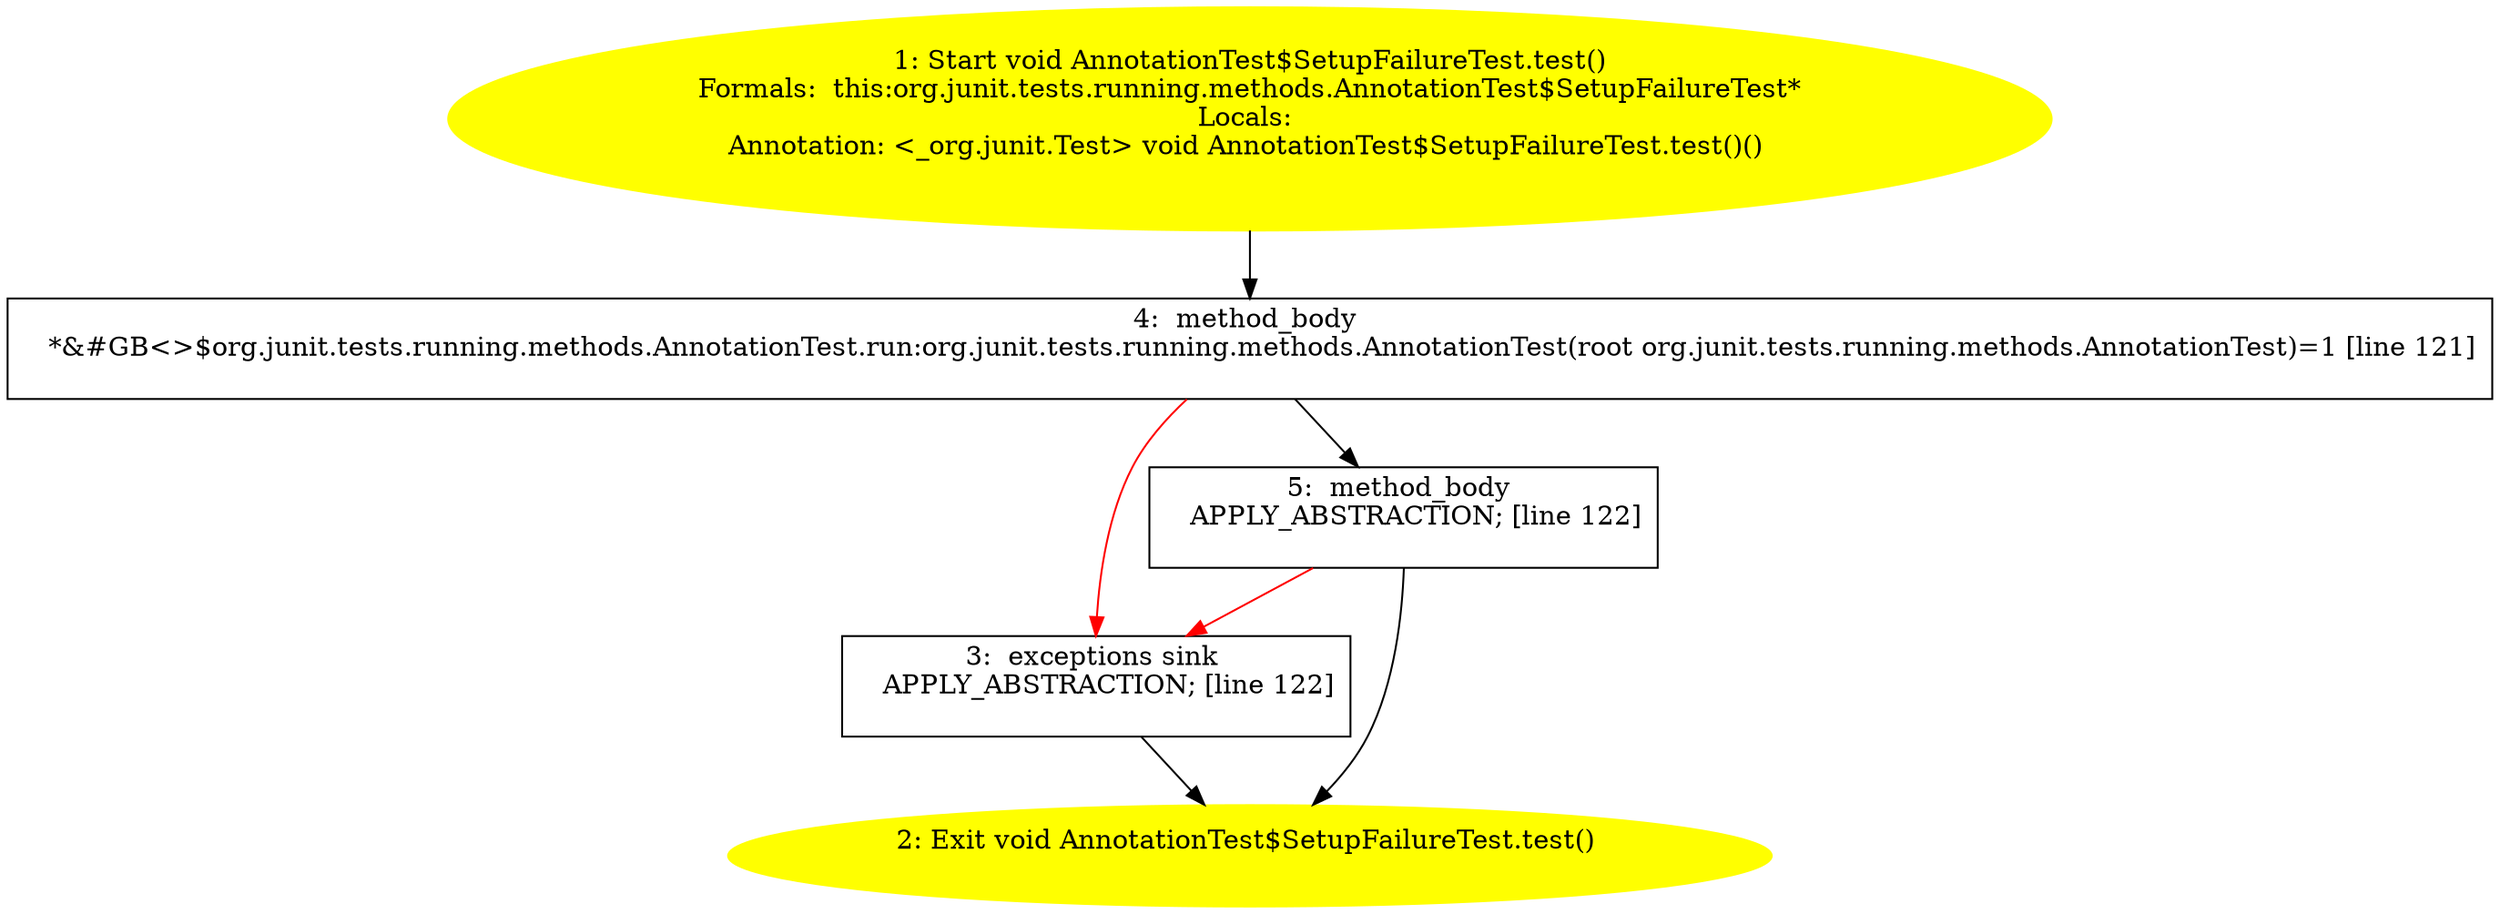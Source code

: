 /* @generated */
digraph cfg {
"org.junit.tests.running.methods.AnnotationTest$SetupFailureTest.test():void.910b4eeb598ffb38b32af9e12f3df61a_1" [label="1: Start void AnnotationTest$SetupFailureTest.test()\nFormals:  this:org.junit.tests.running.methods.AnnotationTest$SetupFailureTest*\nLocals: \nAnnotation: <_org.junit.Test> void AnnotationTest$SetupFailureTest.test()() \n  " color=yellow style=filled]
	

	 "org.junit.tests.running.methods.AnnotationTest$SetupFailureTest.test():void.910b4eeb598ffb38b32af9e12f3df61a_1" -> "org.junit.tests.running.methods.AnnotationTest$SetupFailureTest.test():void.910b4eeb598ffb38b32af9e12f3df61a_4" ;
"org.junit.tests.running.methods.AnnotationTest$SetupFailureTest.test():void.910b4eeb598ffb38b32af9e12f3df61a_2" [label="2: Exit void AnnotationTest$SetupFailureTest.test() \n  " color=yellow style=filled]
	

"org.junit.tests.running.methods.AnnotationTest$SetupFailureTest.test():void.910b4eeb598ffb38b32af9e12f3df61a_3" [label="3:  exceptions sink \n   APPLY_ABSTRACTION; [line 122]\n " shape="box"]
	

	 "org.junit.tests.running.methods.AnnotationTest$SetupFailureTest.test():void.910b4eeb598ffb38b32af9e12f3df61a_3" -> "org.junit.tests.running.methods.AnnotationTest$SetupFailureTest.test():void.910b4eeb598ffb38b32af9e12f3df61a_2" ;
"org.junit.tests.running.methods.AnnotationTest$SetupFailureTest.test():void.910b4eeb598ffb38b32af9e12f3df61a_4" [label="4:  method_body \n   *&#GB<>$org.junit.tests.running.methods.AnnotationTest.run:org.junit.tests.running.methods.AnnotationTest(root org.junit.tests.running.methods.AnnotationTest)=1 [line 121]\n " shape="box"]
	

	 "org.junit.tests.running.methods.AnnotationTest$SetupFailureTest.test():void.910b4eeb598ffb38b32af9e12f3df61a_4" -> "org.junit.tests.running.methods.AnnotationTest$SetupFailureTest.test():void.910b4eeb598ffb38b32af9e12f3df61a_5" ;
	 "org.junit.tests.running.methods.AnnotationTest$SetupFailureTest.test():void.910b4eeb598ffb38b32af9e12f3df61a_4" -> "org.junit.tests.running.methods.AnnotationTest$SetupFailureTest.test():void.910b4eeb598ffb38b32af9e12f3df61a_3" [color="red" ];
"org.junit.tests.running.methods.AnnotationTest$SetupFailureTest.test():void.910b4eeb598ffb38b32af9e12f3df61a_5" [label="5:  method_body \n   APPLY_ABSTRACTION; [line 122]\n " shape="box"]
	

	 "org.junit.tests.running.methods.AnnotationTest$SetupFailureTest.test():void.910b4eeb598ffb38b32af9e12f3df61a_5" -> "org.junit.tests.running.methods.AnnotationTest$SetupFailureTest.test():void.910b4eeb598ffb38b32af9e12f3df61a_2" ;
	 "org.junit.tests.running.methods.AnnotationTest$SetupFailureTest.test():void.910b4eeb598ffb38b32af9e12f3df61a_5" -> "org.junit.tests.running.methods.AnnotationTest$SetupFailureTest.test():void.910b4eeb598ffb38b32af9e12f3df61a_3" [color="red" ];
}
